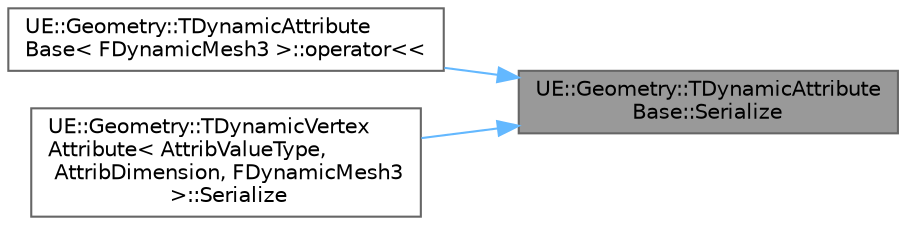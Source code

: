 digraph "UE::Geometry::TDynamicAttributeBase::Serialize"
{
 // INTERACTIVE_SVG=YES
 // LATEX_PDF_SIZE
  bgcolor="transparent";
  edge [fontname=Helvetica,fontsize=10,labelfontname=Helvetica,labelfontsize=10];
  node [fontname=Helvetica,fontsize=10,shape=box,height=0.2,width=0.4];
  rankdir="RL";
  Node1 [id="Node000001",label="UE::Geometry::TDynamicAttribute\lBase::Serialize",height=0.2,width=0.4,color="gray40", fillcolor="grey60", style="filled", fontcolor="black",tooltip="Serialize to and from an archive."];
  Node1 -> Node2 [id="edge1_Node000001_Node000002",dir="back",color="steelblue1",style="solid",tooltip=" "];
  Node2 [id="Node000002",label="UE::Geometry::TDynamicAttribute\lBase\< FDynamicMesh3 \>::operator\<\<",height=0.2,width=0.4,color="grey40", fillcolor="white", style="filled",URL="$d2/d0a/classUE_1_1Geometry_1_1TDynamicAttributeBase.html#ae8c7834d4da155c119191c3ce06e39a6",tooltip=" "];
  Node1 -> Node3 [id="edge2_Node000001_Node000003",dir="back",color="steelblue1",style="solid",tooltip=" "];
  Node3 [id="Node000003",label="UE::Geometry::TDynamicVertex\lAttribute\< AttribValueType,\l AttribDimension, FDynamicMesh3\l \>::Serialize",height=0.2,width=0.4,color="grey40", fillcolor="white", style="filled",URL="$df/d9d/classUE_1_1Geometry_1_1TDynamicVertexAttribute.html#a24ca94d8210b5f29fd80e013bfc588c6",tooltip=" "];
}
